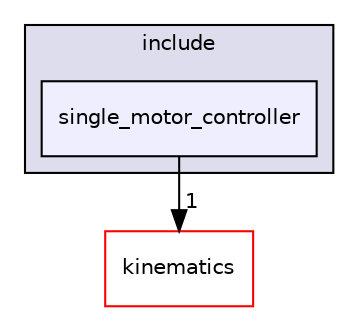 digraph "catkin_ws/src/control/single_motor_controller/include/single_motor_controller" {
  compound=true
  node [ fontsize="10", fontname="Helvetica"];
  edge [ labelfontsize="10", labelfontname="Helvetica"];
  subgraph clusterdir_9db427a186e850b48b8ffab00aeaa479 {
    graph [ bgcolor="#ddddee", pencolor="black", label="include" fontname="Helvetica", fontsize="10", URL="dir_9db427a186e850b48b8ffab00aeaa479.html"]
  dir_e4af1ffe472cb9660c924a8485f367dd [shape=box, label="single_motor_controller", style="filled", fillcolor="#eeeeff", pencolor="black", URL="dir_e4af1ffe472cb9660c924a8485f367dd.html"];
  }
  dir_ec790efbf722e6db93e0634c133a57ed [shape=box label="kinematics" fillcolor="white" style="filled" color="red" URL="dir_ec790efbf722e6db93e0634c133a57ed.html"];
  dir_e4af1ffe472cb9660c924a8485f367dd->dir_ec790efbf722e6db93e0634c133a57ed [headlabel="1", labeldistance=1.5 headhref="dir_000060_000010.html"];
}
